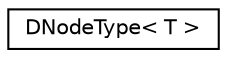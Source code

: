digraph "Graphical Class Hierarchy"
{
 // LATEX_PDF_SIZE
  edge [fontname="Helvetica",fontsize="10",labelfontname="Helvetica",labelfontsize="10"];
  node [fontname="Helvetica",fontsize="10",shape=record];
  rankdir="LR";
  Node0 [label="DNodeType\< T \>",height=0.2,width=0.4,color="black", fillcolor="white", style="filled",URL="$class_d_node_type.html",tooltip="DoublyNodeType class."];
}

